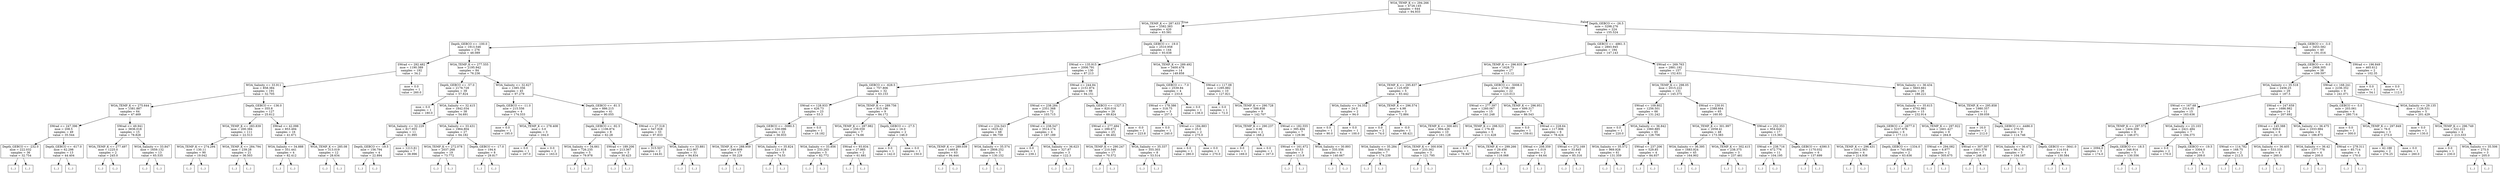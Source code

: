 digraph Tree {
node [shape=box] ;
0 [label="WOA_TEMP_K <= 294.266\nmse = 4726.145\nsamples = 644\nvalue = 94.933"] ;
1 [label="WOA_TEMP_K <= 287.433\nmse = 2582.383\nsamples = 420\nvalue = 63.581"] ;
0 -> 1 [labeldistance=2.5, labelangle=45, headlabel="True"] ;
2 [label="Depth_GEBCO <= -100.0\nmse = 1913.546\nsamples = 276\nvalue = 48.089"] ;
1 -> 2 ;
3 [label="SWrad <= 292.482\nmse = 1190.389\nsamples = 192\nvalue = 34.2"] ;
2 -> 3 ;
4 [label="WOA_Salinity <= 33.911\nmse = 858.384\nsamples = 191\nvalue = 32.705"] ;
3 -> 4 ;
5 [label="WOA_TEMP_K <= 275.644\nmse = 1581.887\nsamples = 64\nvalue = 47.469"] ;
4 -> 5 ;
6 [label="SWrad <= 247.396\nmse = 208.5\nsamples = 49\nvalue = 35.544"] ;
5 -> 6 ;
7 [label="Depth_GEBCO <= -232.0\nmse = 222.032\nsamples = 36\nvalue = 32.754"] ;
6 -> 7 ;
8 [label="(...)"] ;
7 -> 8 ;
73 [label="(...)"] ;
7 -> 73 ;
76 [label="Depth_GEBCO <= -617.0\nmse = 62.298\nsamples = 13\nvalue = 44.404"] ;
6 -> 76 ;
77 [label="(...)"] ;
76 -> 77 ;
84 [label="(...)"] ;
76 -> 84 ;
95 [label="SWrad <= 49.941\nmse = 3836.018\nsamples = 15\nvalue = 78.828"] ;
5 -> 95 ;
96 [label="WOA_TEMP_K <= 277.497\nmse = 1225.0\nsamples = 2\nvalue = 245.0"] ;
95 -> 96 ;
97 [label="(...)"] ;
96 -> 97 ;
98 [label="(...)"] ;
96 -> 98 ;
99 [label="WOA_Salinity <= 33.847\nmse = 1659.132\nsamples = 13\nvalue = 65.535"] ;
95 -> 99 ;
100 [label="(...)"] ;
99 -> 100 ;
119 [label="(...)"] ;
99 -> 119 ;
124 [label="Depth_GEBCO <= -136.0\nmse = 355.8\nsamples = 127\nvalue = 25.612"] ;
4 -> 124 ;
125 [label="WOA_TEMP_K <= 283.839\nmse = 200.384\nsamples = 111\nvalue = 22.513"] ;
124 -> 125 ;
126 [label="WOA_TEMP_K <= 274.294\nmse = 130.11\nsamples = 90\nvalue = 19.042"] ;
125 -> 126 ;
127 [label="(...)"] ;
126 -> 127 ;
148 [label="(...)"] ;
126 -> 148 ;
247 [label="WOA_TEMP_K <= 284.794\nmse = 239.28\nsamples = 21\nvalue = 36.503"] ;
125 -> 247 ;
248 [label="(...)"] ;
247 -> 248 ;
255 [label="(...)"] ;
247 -> 255 ;
278 [label="SWrad <= 42.098\nmse = 853.494\nsamples = 16\nvalue = 41.671"] ;
124 -> 278 ;
279 [label="WOA_Salinity <= 34.888\nmse = 351.441\nsamples = 4\nvalue = 82.412"] ;
278 -> 279 ;
280 [label="(...)"] ;
279 -> 280 ;
285 [label="(...)"] ;
279 -> 285 ;
286 [label="WOA_TEMP_K <= 285.08\nmse = 313.019\nsamples = 12\nvalue = 28.634"] ;
278 -> 286 ;
287 [label="(...)"] ;
286 -> 287 ;
304 [label="(...)"] ;
286 -> 304 ;
305 [label="mse = 0.0\nsamples = 1\nvalue = 260.0"] ;
3 -> 305 ;
306 [label="WOA_TEMP_K <= 277.555\nmse = 2195.942\nsamples = 84\nvalue = 76.236"] ;
2 -> 306 ;
307 [label="Depth_GEBCO <= -57.0\nmse = 2178.729\nsamples = 39\nvalue = 57.824"] ;
306 -> 307 ;
308 [label="mse = 0.0\nsamples = 1\nvalue = 180.0"] ;
307 -> 308 ;
309 [label="WOA_Salinity <= 32.415\nmse = 1842.034\nsamples = 38\nvalue = 54.691"] ;
307 -> 309 ;
310 [label="WOA_Salinity <= 32.229\nmse = 817.955\nsamples = 11\nvalue = 31.995"] ;
309 -> 310 ;
311 [label="Depth_GEBCO <= -19.5\nmse = 156.794\nsamples = 4\nvalue = 22.894"] ;
310 -> 311 ;
312 [label="(...)"] ;
311 -> 312 ;
313 [label="(...)"] ;
311 -> 313 ;
314 [label="mse = 1213.81\nsamples = 7\nvalue = 38.996"] ;
310 -> 314 ;
315 [label="WOA_Salinity <= 33.431\nmse = 1964.804\nsamples = 27\nvalue = 64.182"] ;
309 -> 315 ;
316 [label="WOA_TEMP_K <= 272.078\nmse = 2037.268\nsamples = 19\nvalue = 73.772"] ;
315 -> 316 ;
317 [label="(...)"] ;
316 -> 317 ;
320 [label="(...)"] ;
316 -> 320 ;
325 [label="Depth_GEBCO <= -17.0\nmse = 194.6\nsamples = 8\nvalue = 29.817"] ;
315 -> 325 ;
326 [label="(...)"] ;
325 -> 326 ;
335 [label="(...)"] ;
325 -> 335 ;
336 [label="WOA_Salinity <= 32.627\nmse = 1385.356\nsamples = 45\nvalue = 97.279"] ;
306 -> 336 ;
337 [label="Depth_GEBCO <= -11.0\nmse = 215.556\nsamples = 4\nvalue = 174.333"] ;
336 -> 337 ;
338 [label="mse = 0.0\nsamples = 1\nvalue = 195.0"] ;
337 -> 338 ;
339 [label="WOA_TEMP_K <= 278.408\nmse = 3.0\nsamples = 3\nvalue = 164.0"] ;
337 -> 339 ;
340 [label="mse = 0.0\nsamples = 1\nvalue = 167.0"] ;
339 -> 340 ;
341 [label="mse = 0.0\nsamples = 2\nvalue = 163.0"] ;
339 -> 341 ;
342 [label="Depth_GEBCO <= -81.5\nmse = 886.215\nsamples = 41\nvalue = 90.055"] ;
336 -> 342 ;
343 [label="Depth_GEBCO <= -92.5\nmse = 1106.874\nsamples = 8\nvalue = 62.28"] ;
342 -> 343 ;
344 [label="WOA_Salinity <= 34.661\nmse = 726.235\nsamples = 5\nvalue = 79.978"] ;
343 -> 344 ;
345 [label="(...)"] ;
344 -> 345 ;
350 [label="(...)"] ;
344 -> 350 ;
353 [label="SWrad <= 189.206\nmse = 213.367\nsamples = 3\nvalue = 30.423"] ;
343 -> 353 ;
354 [label="(...)"] ;
353 -> 354 ;
357 [label="(...)"] ;
353 -> 357 ;
358 [label="SWrad <= 27.518\nmse = 547.928\nsamples = 33\nvalue = 97.833"] ;
342 -> 358 ;
359 [label="mse = 315.507\nsamples = 2\nvalue = 144.81"] ;
358 -> 359 ;
360 [label="WOA_Salinity <= 33.881\nmse = 412.907\nsamples = 31\nvalue = 94.834"] ;
358 -> 360 ;
361 [label="(...)"] ;
360 -> 361 ;
366 [label="(...)"] ;
360 -> 366 ;
403 [label="Depth_GEBCO <= -19.0\nmse = 2510.958\nsamples = 144\nvalue = 93.638"] ;
1 -> 403 ;
404 [label="SWrad <= 135.915\nmse = 2006.791\nsamples = 130\nvalue = 87.213"] ;
403 -> 404 ;
405 [label="Depth_GEBCO <= -628.5\nmse = 757.806\nsamples = 32\nvalue = 63.153"] ;
404 -> 405 ;
406 [label="SWrad <= 128.933\nmse = 426.73\nsamples = 23\nvalue = 53.3"] ;
405 -> 406 ;
407 [label="Depth_GEBCO <= -3080.5\nmse = 330.096\nsamples = 22\nvalue = 56.933"] ;
406 -> 407 ;
408 [label="WOA_TEMP_K <= 288.959\nmse = 246.609\nsamples = 17\nvalue = 50.229"] ;
407 -> 408 ;
409 [label="(...)"] ;
408 -> 409 ;
416 [label="(...)"] ;
408 -> 416 ;
441 [label="WOA_Salinity <= 35.824\nmse = 121.618\nsamples = 5\nvalue = 74.53"] ;
407 -> 441 ;
442 [label="(...)"] ;
441 -> 442 ;
443 [label="(...)"] ;
441 -> 443 ;
448 [label="mse = 0.0\nsamples = 1\nvalue = 18.182"] ;
406 -> 448 ;
449 [label="WOA_TEMP_K <= 289.756\nmse = 815.196\nsamples = 9\nvalue = 84.172"] ;
405 -> 449 ;
450 [label="WOA_TEMP_K <= 287.982\nmse = 259.559\nsamples = 7\nvalue = 74.66"] ;
449 -> 450 ;
451 [label="WOA_Salinity <= 33.856\nmse = 233.203\nsamples = 5\nvalue = 82.772"] ;
450 -> 451 ;
452 [label="(...)"] ;
451 -> 452 ;
453 [label="(...)"] ;
451 -> 453 ;
460 [label="SWrad <= 93.834\nmse = 27.985\nsamples = 2\nvalue = 61.681"] ;
450 -> 460 ;
461 [label="(...)"] ;
460 -> 461 ;
462 [label="(...)"] ;
460 -> 462 ;
463 [label="Depth_GEBCO <= -27.5\nmse = 16.0\nsamples = 2\nvalue = 146.0"] ;
449 -> 463 ;
464 [label="mse = 0.0\nsamples = 1\nvalue = 142.0"] ;
463 -> 464 ;
465 [label="mse = 0.0\nsamples = 1\nvalue = 150.0"] ;
463 -> 465 ;
466 [label="SWrad <= 244.84\nmse = 2151.874\nsamples = 98\nvalue = 94.151"] ;
404 -> 466 ;
467 [label="SWrad <= 238.284\nmse = 2351.368\nsamples = 72\nvalue = 103.715"] ;
466 -> 467 ;
468 [label="SWrad <= 234.543\nmse = 1625.42\nsamples = 68\nvalue = 96.759"] ;
467 -> 468 ;
469 [label="WOA_TEMP_K <= 289.039\nmse = 1460.8\nsamples = 63\nvalue = 94.444"] ;
468 -> 469 ;
470 [label="(...)"] ;
469 -> 470 ;
475 [label="(...)"] ;
469 -> 475 ;
572 [label="WOA_Salinity <= 35.574\nmse = 2808.252\nsamples = 5\nvalue = 130.152"] ;
468 -> 572 ;
573 [label="(...)"] ;
572 -> 573 ;
574 [label="(...)"] ;
572 -> 574 ;
577 [label="SWrad <= 238.547\nmse = 3514.174\nsamples = 4\nvalue = 187.189"] ;
467 -> 577 ;
578 [label="mse = 0.0\nsamples = 1\nvalue = 239.1"] ;
577 -> 578 ;
579 [label="WOA_Salinity <= 36.623\nmse = 327.87\nsamples = 3\nvalue = 122.3"] ;
577 -> 579 ;
580 [label="(...)"] ;
579 -> 580 ;
581 [label="(...)"] ;
579 -> 581 ;
582 [label="Depth_GEBCO <= -1327.5\nmse = 820.016\nsamples = 26\nvalue = 69.824"] ;
466 -> 582 ;
583 [label="SWrad <= 277.484\nmse = 299.672\nsamples = 25\nvalue = 66.402"] ;
582 -> 583 ;
584 [label="WOA_TEMP_K <= 290.247\nmse = 210.546\nsamples = 17\nvalue = 70.572"] ;
583 -> 584 ;
585 [label="(...)"] ;
584 -> 585 ;
594 [label="(...)"] ;
584 -> 594 ;
611 [label="WOA_Salinity <= 35.337\nmse = 355.303\nsamples = 8\nvalue = 53.514"] ;
583 -> 611 ;
612 [label="(...)"] ;
611 -> 612 ;
615 [label="(...)"] ;
611 -> 615 ;
622 [label="mse = -0.0\nsamples = 1\nvalue = 223.8"] ;
582 -> 622 ;
623 [label="WOA_TEMP_K <= 289.492\nmse = 3400.478\nsamples = 14\nvalue = 149.858"] ;
403 -> 623 ;
624 [label="Depth_GEBCO <= -7.0\nmse = 2539.84\nsamples = 4\nvalue = 233.6"] ;
623 -> 624 ;
625 [label="SWrad <= 178.386\nmse = 318.75\nsamples = 3\nvalue = 257.5"] ;
624 -> 625 ;
626 [label="mse = 0.0\nsamples = 1\nvalue = 240.0"] ;
625 -> 626 ;
627 [label="SWrad <= 184.883\nmse = 25.0\nsamples = 2\nvalue = 275.0"] ;
625 -> 627 ;
628 [label="mse = 0.0\nsamples = 1\nvalue = 280.0"] ;
627 -> 628 ;
629 [label="mse = 0.0\nsamples = 1\nvalue = 270.0"] ;
627 -> 629 ;
630 [label="mse = 0.0\nsamples = 1\nvalue = 138.0"] ;
624 -> 630 ;
631 [label="SWrad <= 117.08\nmse = 1295.882\nsamples = 10\nvalue = 127.821"] ;
623 -> 631 ;
632 [label="mse = 0.0\nsamples = 1\nvalue = 72.0"] ;
631 -> 632 ;
633 [label="WOA_TEMP_K <= 290.728\nmse = 588.938\nsamples = 9\nvalue = 142.707"] ;
631 -> 633 ;
634 [label="WOA_TEMP_K <= 290.237\nmse = 0.96\nsamples = 2\nvalue = 168.2"] ;
633 -> 634 ;
635 [label="mse = 0.0\nsamples = 1\nvalue = 169.0"] ;
634 -> 635 ;
636 [label="mse = 0.0\nsamples = 1\nvalue = 167.0"] ;
634 -> 636 ;
637 [label="SWrad <= 182.555\nmse = 395.494\nsamples = 7\nvalue = 129.96"] ;
633 -> 637 ;
638 [label="SWrad <= 161.672\nmse = 55.53\nsamples = 3\nvalue = 113.9"] ;
637 -> 638 ;
639 [label="(...)"] ;
638 -> 639 ;
642 [label="(...)"] ;
638 -> 642 ;
643 [label="WOA_Salinity <= 30.893\nmse = 335.556\nsamples = 4\nvalue = 140.667"] ;
637 -> 643 ;
644 [label="(...)"] ;
643 -> 644 ;
645 [label="(...)"] ;
643 -> 645 ;
650 [label="Depth_GEBCO <= -26.5\nmse = 3298.276\nsamples = 224\nvalue = 155.524"] ;
0 -> 650 [labeldistance=2.5, labelangle=-45, headlabel="False"] ;
651 [label="Depth_GEBCO <= -4861.5\nmse = 2893.945\nsamples = 184\nvalue = 147.143"] ;
650 -> 651 ;
652 [label="WOA_TEMP_K <= 296.835\nmse = 1628.73\nsamples = 27\nvalue = 113.12"] ;
651 -> 652 ;
653 [label="WOA_TEMP_K <= 295.837\nmse = 125.959\nsamples = 5\nvalue = 83.442"] ;
652 -> 653 ;
654 [label="WOA_Salinity <= 34.352\nmse = 24.0\nsamples = 2\nvalue = 94.0"] ;
653 -> 654 ;
655 [label="mse = 0.0\nsamples = 1\nvalue = 90.0"] ;
654 -> 655 ;
656 [label="mse = 0.0\nsamples = 1\nvalue = 100.0"] ;
654 -> 656 ;
657 [label="WOA_TEMP_K <= 296.574\nmse = 4.98\nsamples = 3\nvalue = 72.884"] ;
653 -> 657 ;
658 [label="mse = 0.0\nsamples = 2\nvalue = 74.0"] ;
657 -> 658 ;
659 [label="mse = -0.0\nsamples = 1\nvalue = 68.421"] ;
657 -> 659 ;
660 [label="Depth_GEBCO <= -5008.0\nmse = 1738.189\nsamples = 22\nvalue = 123.013"] ;
652 -> 660 ;
661 [label="SWrad <= 277.397\nmse = 1260.067\nsamples = 15\nvalue = 141.248"] ;
660 -> 661 ;
662 [label="WOA_TEMP_K <= 300.401\nmse = 994.426\nsamples = 10\nvalue = 161.128"] ;
661 -> 662 ;
663 [label="WOA_Salinity <= 35.284\nmse = 560.516\nsamples = 7\nvalue = 174.239"] ;
662 -> 663 ;
664 [label="(...)"] ;
663 -> 664 ;
671 [label="(...)"] ;
663 -> 671 ;
676 [label="WOA_TEMP_K <= 300.936\nmse = 233.362\nsamples = 3\nvalue = 121.795"] ;
662 -> 676 ;
677 [label="(...)"] ;
676 -> 677 ;
678 [label="(...)"] ;
676 -> 678 ;
681 [label="WOA_TEMP_K <= 298.523\nmse = 176.49\nsamples = 5\nvalue = 111.428"] ;
661 -> 681 ;
682 [label="mse = 0.0\nsamples = 1\nvalue = 78.947"] ;
681 -> 682 ;
683 [label="WOA_TEMP_K <= 299.266\nmse = 29.456\nsamples = 4\nvalue = 116.068"] ;
681 -> 683 ;
684 [label="(...)"] ;
683 -> 684 ;
685 [label="(...)"] ;
683 -> 685 ;
690 [label="WOA_TEMP_K <= 296.951\nmse = 699.317\nsamples = 7\nvalue = 86.543"] ;
660 -> 690 ;
691 [label="mse = 0.0\nsamples = 1\nvalue = 159.61"] ;
690 -> 691 ;
692 [label="SWrad <= 228.64\nmse = 117.906\nsamples = 6\nvalue = 78.424"] ;
690 -> 692 ;
693 [label="SWrad <= 208.359\nmse = 1.019\nsamples = 2\nvalue = 64.64"] ;
692 -> 693 ;
694 [label="(...)"] ;
693 -> 694 ;
695 [label="(...)"] ;
693 -> 695 ;
696 [label="SWrad <= 272.169\nmse = 33.845\nsamples = 4\nvalue = 85.316"] ;
692 -> 696 ;
697 [label="(...)"] ;
696 -> 697 ;
702 [label="(...)"] ;
696 -> 702 ;
703 [label="SWrad <= 269.763\nmse = 2881.192\nsamples = 157\nvalue = 152.631"] ;
651 -> 703 ;
704 [label="WOA_TEMP_K <= 298.05\nmse = 2015.222\nsamples = 131\nvalue = 145.375"] ;
703 -> 704 ;
705 [label="SWrad <= 109.802\nmse = 1256.501\nsamples = 66\nvalue = 131.242"] ;
704 -> 705 ;
706 [label="mse = 0.0\nsamples = 1\nvalue = 220.0"] ;
705 -> 706 ;
707 [label="WOA_Salinity <= 36.842\nmse = 1060.885\nsamples = 65\nvalue = 128.706"] ;
705 -> 707 ;
708 [label="WOA_Salinity <= 35.572\nmse = 969.928\nsamples = 61\nvalue = 131.359"] ;
707 -> 708 ;
709 [label="(...)"] ;
708 -> 709 ;
792 [label="(...)"] ;
708 -> 792 ;
809 [label="SWrad <= 237.206\nmse = 529.85\nsamples = 4\nvalue = 84.937"] ;
707 -> 809 ;
810 [label="(...)"] ;
809 -> 810 ;
813 [label="(...)"] ;
809 -> 813 ;
816 [label="SWrad <= 230.91\nmse = 2388.664\nsamples = 65\nvalue = 160.95"] ;
704 -> 816 ;
817 [label="WOA_TEMP_K <= 301.997\nmse = 2058.41\nsamples = 48\nvalue = 173.383"] ;
816 -> 817 ;
818 [label="WOA_Salinity <= 36.395\nmse = 1683.924\nsamples = 45\nvalue = 164.902"] ;
817 -> 818 ;
819 [label="(...)"] ;
818 -> 819 ;
882 [label="(...)"] ;
818 -> 882 ;
885 [label="WOA_TEMP_K <= 302.415\nmse = 238.375\nsamples = 3\nvalue = 237.461"] ;
817 -> 885 ;
886 [label="(...)"] ;
885 -> 886 ;
889 [label="(...)"] ;
885 -> 889 ;
890 [label="SWrad <= 252.353\nmse = 954.644\nsamples = 17\nvalue = 115.363"] ;
816 -> 890 ;
891 [label="SWrad <= 238.716\nmse = 472.776\nsamples = 11\nvalue = 104.195"] ;
890 -> 891 ;
892 [label="(...)"] ;
891 -> 892 ;
899 [label="(...)"] ;
891 -> 899 ;
912 [label="Depth_GEBCO <= -4390.5\nmse = 1170.032\nsamples = 6\nvalue = 137.699"] ;
890 -> 912 ;
913 [label="(...)"] ;
912 -> 913 ;
914 [label="(...)"] ;
912 -> 914 ;
923 [label="WOA_Salinity <= 36.434\nmse = 5603.661\nsamples = 26\nvalue = 188.221"] ;
703 -> 923 ;
924 [label="WOA_Salinity <= 35.615\nmse = 4702.981\nsamples = 15\nvalue = 232.914"] ;
923 -> 924 ;
925 [label="Depth_GEBCO <= -2677.0\nmse = 5237.676\nsamples = 6\nvalue = 177.113"] ;
924 -> 925 ;
926 [label="WOA_TEMP_K <= 296.431\nmse = 1012.563\nsamples = 4\nvalue = 214.938"] ;
925 -> 926 ;
927 [label="(...)"] ;
926 -> 927 ;
928 [label="(...)"] ;
926 -> 928 ;
931 [label="Depth_GEBCO <= -1334.0\nmse = 743.802\nsamples = 2\nvalue = 63.636"] ;
925 -> 931 ;
932 [label="(...)"] ;
931 -> 932 ;
933 [label="(...)"] ;
931 -> 933 ;
934 [label="WOA_TEMP_K <= 297.922\nmse = 1601.427\nsamples = 9\nvalue = 264.8"] ;
924 -> 934 ;
935 [label="SWrad <= 294.082\nmse = 6.977\nsamples = 2\nvalue = 305.675"] ;
934 -> 935 ;
936 [label="(...)"] ;
935 -> 936 ;
937 [label="(...)"] ;
935 -> 937 ;
938 [label="SWrad <= 307.307\nmse = 1303.578\nsamples = 7\nvalue = 248.45"] ;
934 -> 938 ;
939 [label="(...)"] ;
938 -> 939 ;
950 [label="(...)"] ;
938 -> 950 ;
951 [label="WOA_TEMP_K <= 295.858\nmse = 1980.357\nsamples = 11\nvalue = 139.059"] ;
923 -> 951 ;
952 [label="mse = 16.0\nsamples = 2\nvalue = 212.0"] ;
951 -> 952 ;
953 [label="Depth_GEBCO <= -4486.0\nmse = 270.55\nsamples = 9\nvalue = 114.746"] ;
951 -> 953 ;
954 [label="WOA_Salinity <= 36.472\nmse = 96.176\nsamples = 5\nvalue = 104.187"] ;
953 -> 954 ;
955 [label="(...)"] ;
954 -> 955 ;
956 [label="(...)"] ;
954 -> 956 ;
961 [label="Depth_GEBCO <= -3641.0\nmse = 114.014\nsamples = 4\nvalue = 130.584"] ;
953 -> 961 ;
962 [label="(...)"] ;
961 -> 962 ;
965 [label="(...)"] ;
961 -> 965 ;
968 [label="Depth_GEBCO <= -3.0\nmse = 3453.582\nsamples = 40\nvalue = 191.016"] ;
650 -> 968 ;
969 [label="Depth_GEBCO <= -9.0\nmse = 2908.305\nsamples = 38\nvalue = 199.597"] ;
968 -> 969 ;
970 [label="WOA_Salinity <= 35.518\nmse = 2456.25\nsamples = 29\nvalue = 187.5"] ;
969 -> 970 ;
971 [label="SWrad <= 167.68\nmse = 2314.05\nsamples = 15\nvalue = 163.636"] ;
970 -> 971 ;
972 [label="WOA_TEMP_K <= 297.572\nmse = 1404.209\nsamples = 8\nvalue = 146.071"] ;
971 -> 972 ;
973 [label="mse = 2094.0\nsamples = 3\nvalue = 174.0"] ;
972 -> 973 ;
974 [label="Depth_GEBCO <= -18.5\nmse = 346.914\nsamples = 5\nvalue = 130.556"] ;
972 -> 974 ;
975 [label="(...)"] ;
974 -> 975 ;
980 [label="(...)"] ;
974 -> 980 ;
981 [label="WOA_Salinity <= 23.103\nmse = 2421.484\nsamples = 7\nvalue = 194.375"] ;
971 -> 981 ;
982 [label="mse = 0.0\nsamples = 2\nvalue = 170.0"] ;
981 -> 982 ;
983 [label="Depth_GEBCO <= -19.5\nmse = 3304.0\nsamples = 5\nvalue = 209.0"] ;
981 -> 983 ;
984 [label="(...)"] ;
983 -> 984 ;
985 [label="(...)"] ;
983 -> 985 ;
988 [label="SWrad <= 247.659\nmse = 1686.982\nsamples = 14\nvalue = 207.692"] ;
970 -> 988 ;
989 [label="SWrad <= 145.388\nmse = 929.0\nsamples = 6\nvalue = 241.0"] ;
988 -> 989 ;
990 [label="SWrad <= 114.782\nmse = 168.75\nsamples = 2\nvalue = 212.5"] ;
989 -> 990 ;
991 [label="(...)"] ;
990 -> 991 ;
992 [label="(...)"] ;
990 -> 992 ;
993 [label="WOA_Salinity <= 36.405\nmse = 533.333\nsamples = 4\nvalue = 260.0"] ;
989 -> 993 ;
994 [label="(...)"] ;
993 -> 994 ;
995 [label="(...)"] ;
993 -> 995 ;
996 [label="WOA_Salinity <= 36.475\nmse = 1033.984\nsamples = 8\nvalue = 186.875"] ;
988 -> 996 ;
997 [label="WOA_Salinity <= 36.42\nmse = 1377.778\nsamples = 4\nvalue = 200.0"] ;
996 -> 997 ;
998 [label="(...)"] ;
997 -> 998 ;
999 [label="(...)"] ;
997 -> 999 ;
1000 [label="SWrad <= 278.311\nmse = 85.714\nsamples = 4\nvalue = 170.0"] ;
996 -> 1000 ;
1001 [label="(...)"] ;
1000 -> 1001 ;
1002 [label="(...)"] ;
1000 -> 1002 ;
1003 [label="SWrad <= 168.241\nmse = 2236.352\nsamples = 9\nvalue = 241.071"] ;
969 -> 1003 ;
1004 [label="Depth_GEBCO <= -5.0\nmse = 203.061\nsamples = 4\nvalue = 280.714"] ;
1003 -> 1004 ;
1005 [label="mse = 0.0\nsamples = 1\nvalue = 300.0"] ;
1004 -> 1005 ;
1006 [label="WOA_TEMP_K <= 297.849\nmse = 76.0\nsamples = 3\nvalue = 273.0"] ;
1004 -> 1006 ;
1007 [label="mse = 42.188\nsamples = 2\nvalue = 276.25"] ;
1006 -> 1007 ;
1008 [label="mse = 0.0\nsamples = 1\nvalue = 260.0"] ;
1006 -> 1008 ;
1009 [label="WOA_Salinity <= 29.135\nmse = 1126.531\nsamples = 5\nvalue = 201.429"] ;
1003 -> 1009 ;
1010 [label="mse = 0.0\nsamples = 1\nvalue = 130.0"] ;
1009 -> 1010 ;
1011 [label="WOA_TEMP_K <= 296.749\nmse = 322.222\nsamples = 4\nvalue = 213.333"] ;
1009 -> 1011 ;
1012 [label="mse = 0.0\nsamples = 1\nvalue = 230.0"] ;
1011 -> 1012 ;
1013 [label="WOA_Salinity <= 35.506\nmse = 275.0\nsamples = 3\nvalue = 205.0"] ;
1011 -> 1013 ;
1014 [label="(...)"] ;
1013 -> 1014 ;
1015 [label="(...)"] ;
1013 -> 1015 ;
1016 [label="SWrad <= 196.849\nmse = 465.612\nsamples = 2\nvalue = 102.35"] ;
968 -> 1016 ;
1017 [label="mse = 0.0\nsamples = 1\nvalue = 54.1"] ;
1016 -> 1017 ;
1018 [label="mse = 0.0\nsamples = 1\nvalue = 112.0"] ;
1016 -> 1018 ;
}